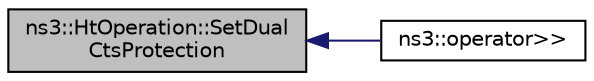 digraph "ns3::HtOperation::SetDualCtsProtection"
{
  edge [fontname="Helvetica",fontsize="10",labelfontname="Helvetica",labelfontsize="10"];
  node [fontname="Helvetica",fontsize="10",shape=record];
  rankdir="LR";
  Node1 [label="ns3::HtOperation::SetDual\lCtsProtection",height=0.2,width=0.4,color="black", fillcolor="grey75", style="filled", fontcolor="black"];
  Node1 -> Node2 [dir="back",color="midnightblue",fontsize="10",style="solid"];
  Node2 [label="ns3::operator\>\>",height=0.2,width=0.4,color="black", fillcolor="white", style="filled",URL="$d7/d2e/namespacens3.html#a9c588b04f777c3f6890b9709e7732afb"];
}
